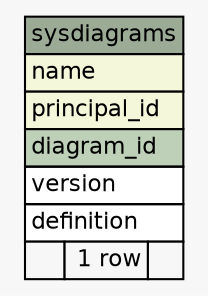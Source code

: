 // dot 2.38.0 on Windows 10 10.0
// SchemaSpy rev 590
digraph "sysdiagrams" {
  graph [
    rankdir="RL"
    bgcolor="#f7f7f7"
    nodesep="0.18"
    ranksep="0.46"
    fontname="Helvetica"
    fontsize="11"
  ];
  node [
    fontname="Helvetica"
    fontsize="11"
    shape="plaintext"
  ];
  edge [
    arrowsize="0.8"
  ];
  "sysdiagrams" [
    label=<
    <TABLE BORDER="0" CELLBORDER="1" CELLSPACING="0" BGCOLOR="#ffffff">
      <TR><TD COLSPAN="3" BGCOLOR="#9bab96" ALIGN="CENTER">sysdiagrams</TD></TR>
      <TR><TD PORT="name" COLSPAN="3" BGCOLOR="#f4f7da" ALIGN="LEFT">name</TD></TR>
      <TR><TD PORT="principal_id" COLSPAN="3" BGCOLOR="#f4f7da" ALIGN="LEFT">principal_id</TD></TR>
      <TR><TD PORT="diagram_id" COLSPAN="3" BGCOLOR="#bed1b8" ALIGN="LEFT">diagram_id</TD></TR>
      <TR><TD PORT="version" COLSPAN="3" ALIGN="LEFT">version</TD></TR>
      <TR><TD PORT="definition" COLSPAN="3" ALIGN="LEFT">definition</TD></TR>
      <TR><TD ALIGN="LEFT" BGCOLOR="#f7f7f7">  </TD><TD ALIGN="RIGHT" BGCOLOR="#f7f7f7">1 row</TD><TD ALIGN="RIGHT" BGCOLOR="#f7f7f7">  </TD></TR>
    </TABLE>>
    URL="tables/sysdiagrams.html"
    tooltip="sysdiagrams"
  ];
}
